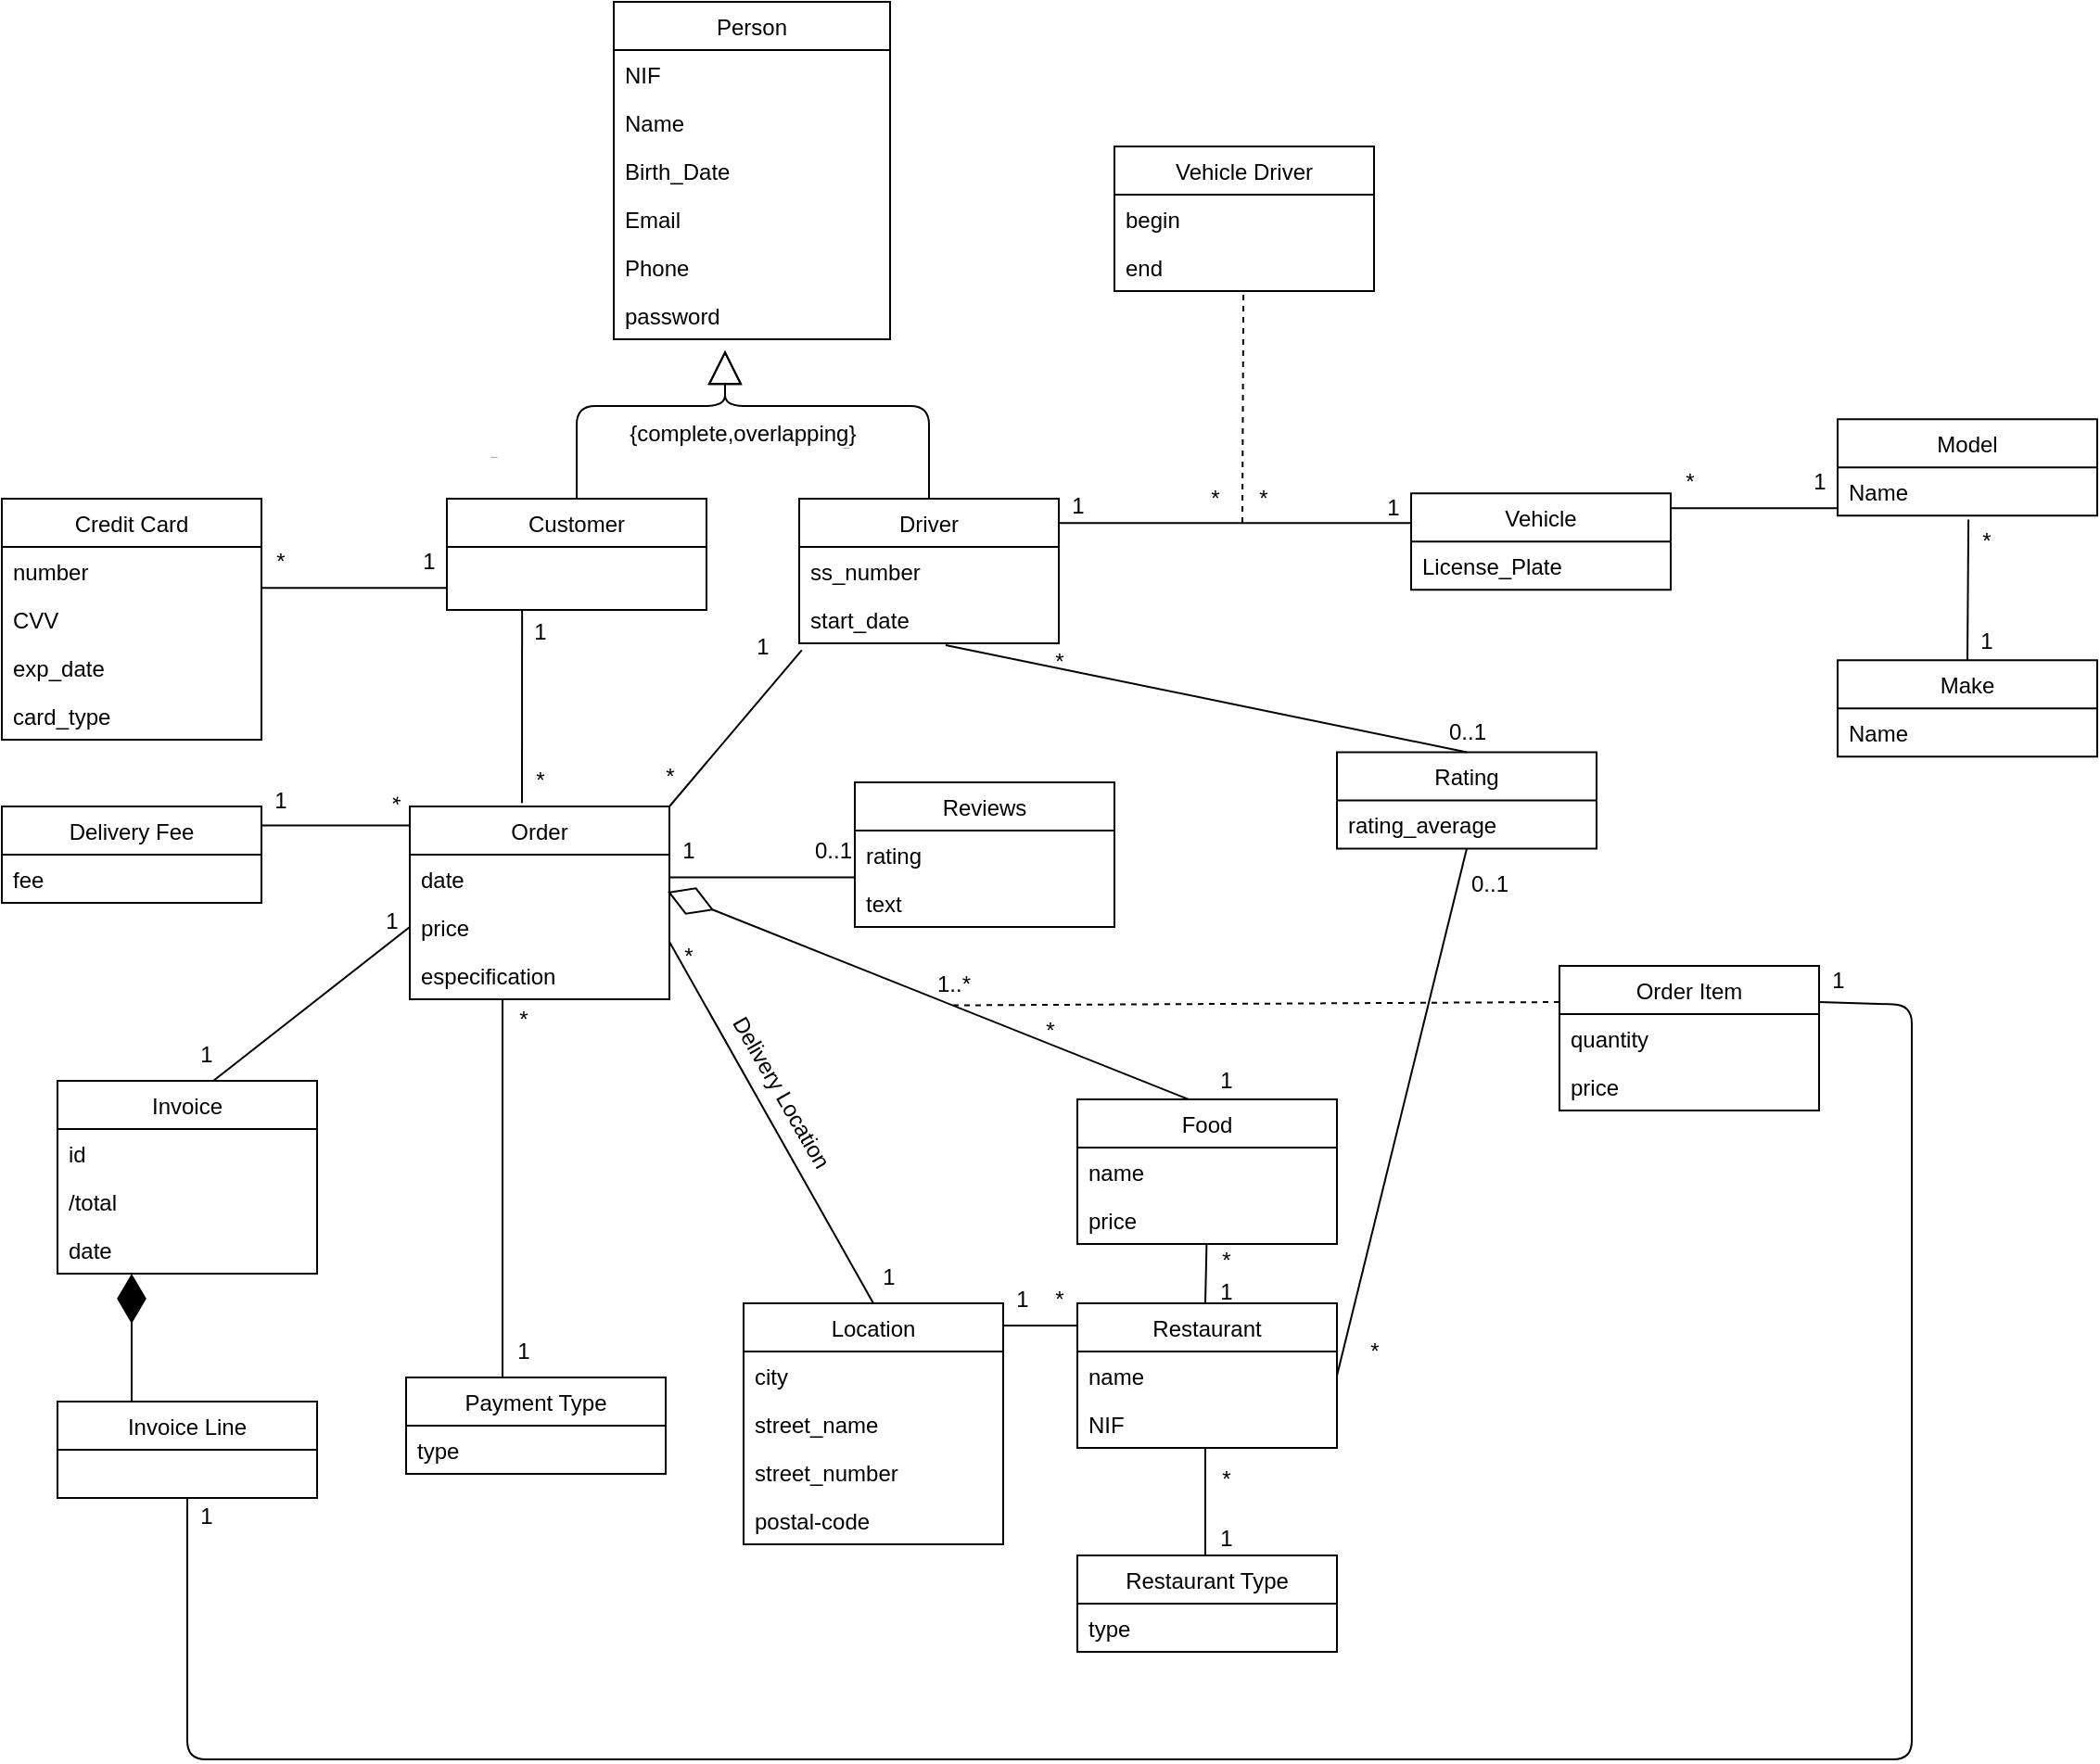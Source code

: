 <mxfile version="12.8.1" type="device"><diagram id="x4gW-zz0H5W8stwuuXS4" name="Page-1"><mxGraphModel dx="1352" dy="744" grid="1" gridSize="10" guides="1" tooltips="1" connect="1" arrows="1" fold="1" page="1" pageScale="1" pageWidth="850" pageHeight="1100" math="0" shadow="0"><root><mxCell id="0"/><mxCell id="1" parent="0"/><object label="Person" id="hmPX8hJOSWV2uHWbl7bB-1"><mxCell style="swimlane;fontStyle=0;childLayout=stackLayout;horizontal=1;startSize=26;fillColor=none;horizontalStack=0;resizeParent=1;resizeParentMax=0;resizeLast=0;collapsible=1;marginBottom=0;aspect=fixed;" parent="1" vertex="1"><mxGeometry x="420" y="12" width="149" height="182" as="geometry"/></mxCell></object><mxCell id="hmPX8hJOSWV2uHWbl7bB-2" value="NIF" style="text;strokeColor=none;fillColor=none;align=left;verticalAlign=top;spacingLeft=4;spacingRight=4;overflow=hidden;rotatable=0;points=[[0,0.5],[1,0.5]];portConstraint=eastwest;" parent="hmPX8hJOSWV2uHWbl7bB-1" vertex="1"><mxGeometry y="26" width="149" height="26" as="geometry"/></mxCell><mxCell id="hmPX8hJOSWV2uHWbl7bB-3" value="Name" style="text;strokeColor=none;fillColor=none;align=left;verticalAlign=top;spacingLeft=4;spacingRight=4;overflow=hidden;rotatable=0;points=[[0,0.5],[1,0.5]];portConstraint=eastwest;" parent="hmPX8hJOSWV2uHWbl7bB-1" vertex="1"><mxGeometry y="52" width="149" height="26" as="geometry"/></mxCell><mxCell id="hmPX8hJOSWV2uHWbl7bB-4" value="Birth_Date" style="text;strokeColor=none;fillColor=none;align=left;verticalAlign=top;spacingLeft=4;spacingRight=4;overflow=hidden;rotatable=0;points=[[0,0.5],[1,0.5]];portConstraint=eastwest;" parent="hmPX8hJOSWV2uHWbl7bB-1" vertex="1"><mxGeometry y="78" width="149" height="26" as="geometry"/></mxCell><mxCell id="hmPX8hJOSWV2uHWbl7bB-5" value="Email" style="text;strokeColor=none;fillColor=none;align=left;verticalAlign=top;spacingLeft=4;spacingRight=4;overflow=hidden;rotatable=0;points=[[0,0.5],[1,0.5]];portConstraint=eastwest;" parent="hmPX8hJOSWV2uHWbl7bB-1" vertex="1"><mxGeometry y="104" width="149" height="26" as="geometry"/></mxCell><mxCell id="hmPX8hJOSWV2uHWbl7bB-6" value="Phone" style="text;strokeColor=none;fillColor=none;align=left;verticalAlign=top;spacingLeft=4;spacingRight=4;overflow=hidden;rotatable=0;points=[[0,0.5],[1,0.5]];portConstraint=eastwest;" parent="hmPX8hJOSWV2uHWbl7bB-1" vertex="1"><mxGeometry y="130" width="149" height="26" as="geometry"/></mxCell><mxCell id="hmPX8hJOSWV2uHWbl7bB-7" value="password" style="text;strokeColor=none;fillColor=none;align=left;verticalAlign=top;spacingLeft=4;spacingRight=4;overflow=hidden;rotatable=0;points=[[0,0.5],[1,0.5]];portConstraint=eastwest;" parent="hmPX8hJOSWV2uHWbl7bB-1" vertex="1"><mxGeometry y="156" width="149" height="26" as="geometry"/></mxCell><mxCell id="hmPX8hJOSWV2uHWbl7bB-8" value="Customer" style="swimlane;fontStyle=0;childLayout=stackLayout;horizontal=1;startSize=26;fillColor=none;horizontalStack=0;resizeParent=1;resizeParentMax=0;resizeLast=0;collapsible=1;marginBottom=0;" parent="1" vertex="1"><mxGeometry x="330" y="280" width="140" height="60" as="geometry"/></mxCell><mxCell id="hmPX8hJOSWV2uHWbl7bB-9" value="Driver" style="swimlane;fontStyle=0;childLayout=stackLayout;horizontal=1;startSize=26;fillColor=none;horizontalStack=0;resizeParent=1;resizeParentMax=0;resizeLast=0;collapsible=1;marginBottom=0;" parent="1" vertex="1"><mxGeometry x="520" y="280" width="140" height="78" as="geometry"/></mxCell><mxCell id="hmPX8hJOSWV2uHWbl7bB-10" value="ss_number" style="text;strokeColor=none;fillColor=none;align=left;verticalAlign=top;spacingLeft=4;spacingRight=4;overflow=hidden;rotatable=0;points=[[0,0.5],[1,0.5]];portConstraint=eastwest;" parent="hmPX8hJOSWV2uHWbl7bB-9" vertex="1"><mxGeometry y="26" width="140" height="26" as="geometry"/></mxCell><mxCell id="hmPX8hJOSWV2uHWbl7bB-11" value="start_date" style="text;strokeColor=none;fillColor=none;align=left;verticalAlign=top;spacingLeft=4;spacingRight=4;overflow=hidden;rotatable=0;points=[[0,0.5],[1,0.5]];portConstraint=eastwest;" parent="hmPX8hJOSWV2uHWbl7bB-9" vertex="1"><mxGeometry y="52" width="140" height="26" as="geometry"/></mxCell><mxCell id="hmPX8hJOSWV2uHWbl7bB-12" value="Order" style="swimlane;fontStyle=0;childLayout=stackLayout;horizontal=1;startSize=26;fillColor=none;horizontalStack=0;resizeParent=1;resizeParentMax=0;resizeLast=0;collapsible=1;marginBottom=0;" parent="1" vertex="1"><mxGeometry x="310" y="446" width="140" height="104" as="geometry"/></mxCell><mxCell id="hmPX8hJOSWV2uHWbl7bB-13" value="date" style="text;strokeColor=none;fillColor=none;align=left;verticalAlign=top;spacingLeft=4;spacingRight=4;overflow=hidden;rotatable=0;points=[[0,0.5],[1,0.5]];portConstraint=eastwest;" parent="hmPX8hJOSWV2uHWbl7bB-12" vertex="1"><mxGeometry y="26" width="140" height="26" as="geometry"/></mxCell><mxCell id="hmPX8hJOSWV2uHWbl7bB-14" value="price" style="text;strokeColor=none;fillColor=none;align=left;verticalAlign=top;spacingLeft=4;spacingRight=4;overflow=hidden;rotatable=0;points=[[0,0.5],[1,0.5]];portConstraint=eastwest;" parent="hmPX8hJOSWV2uHWbl7bB-12" vertex="1"><mxGeometry y="52" width="140" height="26" as="geometry"/></mxCell><mxCell id="g-7WznA3Voh3nUn90X7V-6" value="especification" style="text;strokeColor=none;fillColor=none;align=left;verticalAlign=top;spacingLeft=4;spacingRight=4;overflow=hidden;rotatable=0;points=[[0,0.5],[1,0.5]];portConstraint=eastwest;" vertex="1" parent="hmPX8hJOSWV2uHWbl7bB-12"><mxGeometry y="78" width="140" height="26" as="geometry"/></mxCell><mxCell id="hmPX8hJOSWV2uHWbl7bB-15" value="Vehicle" style="swimlane;fontStyle=0;childLayout=stackLayout;horizontal=1;startSize=26;fillColor=none;horizontalStack=0;resizeParent=1;resizeParentMax=0;resizeLast=0;collapsible=1;marginBottom=0;" parent="1" vertex="1"><mxGeometry x="850" y="277.14" width="140" height="52" as="geometry"/></mxCell><mxCell id="hmPX8hJOSWV2uHWbl7bB-16" style="edgeStyle=orthogonalEdgeStyle;rounded=0;orthogonalLoop=1;jettySize=auto;html=1;exitX=1;exitY=0.5;exitDx=0;exitDy=0;" parent="hmPX8hJOSWV2uHWbl7bB-15" source="hmPX8hJOSWV2uHWbl7bB-17" target="hmPX8hJOSWV2uHWbl7bB-17" edge="1"><mxGeometry relative="1" as="geometry"/></mxCell><mxCell id="hmPX8hJOSWV2uHWbl7bB-17" value="License_Plate" style="text;strokeColor=none;fillColor=none;align=left;verticalAlign=top;spacingLeft=4;spacingRight=4;overflow=hidden;rotatable=0;points=[[0,0.5],[1,0.5]];portConstraint=eastwest;" parent="hmPX8hJOSWV2uHWbl7bB-15" vertex="1"><mxGeometry y="26" width="140" height="26" as="geometry"/></mxCell><mxCell id="hmPX8hJOSWV2uHWbl7bB-18" value="Rating" style="swimlane;fontStyle=0;childLayout=stackLayout;horizontal=1;startSize=26;fillColor=none;horizontalStack=0;resizeParent=1;resizeParentMax=0;resizeLast=0;collapsible=1;marginBottom=0;" parent="1" vertex="1"><mxGeometry x="810" y="416.7" width="140" height="52" as="geometry"/></mxCell><mxCell id="hmPX8hJOSWV2uHWbl7bB-19" value="rating_average" style="text;strokeColor=none;fillColor=none;align=left;verticalAlign=top;spacingLeft=4;spacingRight=4;overflow=hidden;rotatable=0;points=[[0,0.5],[1,0.5]];portConstraint=eastwest;" parent="hmPX8hJOSWV2uHWbl7bB-18" vertex="1"><mxGeometry y="26" width="140" height="26" as="geometry"/></mxCell><mxCell id="hmPX8hJOSWV2uHWbl7bB-20" value="Reviews" style="swimlane;fontStyle=0;childLayout=stackLayout;horizontal=1;startSize=26;fillColor=none;horizontalStack=0;resizeParent=1;resizeParentMax=0;resizeLast=0;collapsible=1;marginBottom=0;" parent="1" vertex="1"><mxGeometry x="550" y="433" width="140" height="78" as="geometry"/></mxCell><mxCell id="hmPX8hJOSWV2uHWbl7bB-21" value="rating" style="text;strokeColor=none;fillColor=none;align=left;verticalAlign=top;spacingLeft=4;spacingRight=4;overflow=hidden;rotatable=0;points=[[0,0.5],[1,0.5]];portConstraint=eastwest;" parent="hmPX8hJOSWV2uHWbl7bB-20" vertex="1"><mxGeometry y="26" width="140" height="26" as="geometry"/></mxCell><mxCell id="hmPX8hJOSWV2uHWbl7bB-22" value="text" style="text;strokeColor=none;fillColor=none;align=left;verticalAlign=top;spacingLeft=4;spacingRight=4;overflow=hidden;rotatable=0;points=[[0,0.5],[1,0.5]];portConstraint=eastwest;" parent="hmPX8hJOSWV2uHWbl7bB-20" vertex="1"><mxGeometry y="52" width="140" height="26" as="geometry"/></mxCell><mxCell id="hmPX8hJOSWV2uHWbl7bB-23" value="Food" style="swimlane;fontStyle=0;childLayout=stackLayout;horizontal=1;startSize=26;fillColor=none;horizontalStack=0;resizeParent=1;resizeParentMax=0;resizeLast=0;collapsible=1;marginBottom=0;" parent="1" vertex="1"><mxGeometry x="670" y="604" width="140" height="78" as="geometry"/></mxCell><mxCell id="hmPX8hJOSWV2uHWbl7bB-24" value="name" style="text;strokeColor=none;fillColor=none;align=left;verticalAlign=top;spacingLeft=4;spacingRight=4;overflow=hidden;rotatable=0;points=[[0,0.5],[1,0.5]];portConstraint=eastwest;" parent="hmPX8hJOSWV2uHWbl7bB-23" vertex="1"><mxGeometry y="26" width="140" height="26" as="geometry"/></mxCell><mxCell id="hmPX8hJOSWV2uHWbl7bB-25" value="price" style="text;strokeColor=none;fillColor=none;align=left;verticalAlign=top;spacingLeft=4;spacingRight=4;overflow=hidden;rotatable=0;points=[[0,0.5],[1,0.5]];portConstraint=eastwest;" parent="hmPX8hJOSWV2uHWbl7bB-23" vertex="1"><mxGeometry y="52" width="140" height="26" as="geometry"/></mxCell><mxCell id="56qyV9dsgoLXQfU-FJvZ-68" value="" style="endArrow=diamondThin;endFill=0;endSize=24;html=1;entryX=0.993;entryY=0.769;entryDx=0;entryDy=0;entryPerimeter=0;" parent="hmPX8hJOSWV2uHWbl7bB-23" target="hmPX8hJOSWV2uHWbl7bB-13" edge="1"><mxGeometry width="160" relative="1" as="geometry"><mxPoint x="60" as="sourcePoint"/><mxPoint x="220" as="targetPoint"/></mxGeometry></mxCell><mxCell id="hmPX8hJOSWV2uHWbl7bB-26" value="Restaurant" style="swimlane;fontStyle=0;childLayout=stackLayout;horizontal=1;startSize=26;fillColor=none;horizontalStack=0;resizeParent=1;resizeParentMax=0;resizeLast=0;collapsible=1;marginBottom=0;" parent="1" vertex="1"><mxGeometry x="670" y="714" width="140" height="78" as="geometry"/></mxCell><mxCell id="hmPX8hJOSWV2uHWbl7bB-27" value="name" style="text;strokeColor=none;fillColor=none;align=left;verticalAlign=top;spacingLeft=4;spacingRight=4;overflow=hidden;rotatable=0;points=[[0,0.5],[1,0.5]];portConstraint=eastwest;" parent="hmPX8hJOSWV2uHWbl7bB-26" vertex="1"><mxGeometry y="26" width="140" height="26" as="geometry"/></mxCell><mxCell id="xYkYuIALFyzCIt_aJhcX-15" value="" style="endArrow=none;html=1;fontSize=12;" parent="hmPX8hJOSWV2uHWbl7bB-26" target="hmPX8hJOSWV2uHWbl7bB-25" edge="1"><mxGeometry width="50" height="50" relative="1" as="geometry"><mxPoint x="69" as="sourcePoint"/><mxPoint x="69" y="-17" as="targetPoint"/></mxGeometry></mxCell><mxCell id="56qyV9dsgoLXQfU-FJvZ-5" value="NIF" style="text;strokeColor=none;fillColor=none;align=left;verticalAlign=top;spacingLeft=4;spacingRight=4;overflow=hidden;rotatable=0;points=[[0,0.5],[1,0.5]];portConstraint=eastwest;" parent="hmPX8hJOSWV2uHWbl7bB-26" vertex="1"><mxGeometry y="52" width="140" height="26" as="geometry"/></mxCell><mxCell id="hmPX8hJOSWV2uHWbl7bB-28" value="Payment Type" style="swimlane;fontStyle=0;childLayout=stackLayout;horizontal=1;startSize=26;fillColor=none;horizontalStack=0;resizeParent=1;resizeParentMax=0;resizeLast=0;collapsible=1;marginBottom=0;" parent="1" vertex="1"><mxGeometry x="308" y="754" width="140" height="52" as="geometry"/></mxCell><mxCell id="hmPX8hJOSWV2uHWbl7bB-31" value="type" style="text;strokeColor=none;fillColor=none;align=left;verticalAlign=top;spacingLeft=4;spacingRight=4;overflow=hidden;rotatable=0;points=[[0,0.5],[1,0.5]];portConstraint=eastwest;" parent="hmPX8hJOSWV2uHWbl7bB-28" vertex="1"><mxGeometry y="26" width="140" height="26" as="geometry"/></mxCell><mxCell id="hmPX8hJOSWV2uHWbl7bB-32" value="Invoice" style="swimlane;fontStyle=0;childLayout=stackLayout;horizontal=1;startSize=26;fillColor=none;horizontalStack=0;resizeParent=1;resizeParentMax=0;resizeLast=0;collapsible=1;marginBottom=0;" parent="1" vertex="1"><mxGeometry x="120" y="594" width="140" height="104" as="geometry"/></mxCell><mxCell id="hmPX8hJOSWV2uHWbl7bB-33" value="id" style="text;strokeColor=none;fillColor=none;align=left;verticalAlign=top;spacingLeft=4;spacingRight=4;overflow=hidden;rotatable=0;points=[[0,0.5],[1,0.5]];portConstraint=eastwest;" parent="hmPX8hJOSWV2uHWbl7bB-32" vertex="1"><mxGeometry y="26" width="140" height="26" as="geometry"/></mxCell><mxCell id="hmPX8hJOSWV2uHWbl7bB-34" value="/total" style="text;strokeColor=none;fillColor=none;align=left;verticalAlign=top;spacingLeft=4;spacingRight=4;overflow=hidden;rotatable=0;points=[[0,0.5],[1,0.5]];portConstraint=eastwest;" parent="hmPX8hJOSWV2uHWbl7bB-32" vertex="1"><mxGeometry y="52" width="140" height="26" as="geometry"/></mxCell><mxCell id="hmPX8hJOSWV2uHWbl7bB-35" value="date" style="text;strokeColor=none;fillColor=none;align=left;verticalAlign=top;spacingLeft=4;spacingRight=4;overflow=hidden;rotatable=0;points=[[0,0.5],[1,0.5]];portConstraint=eastwest;" parent="hmPX8hJOSWV2uHWbl7bB-32" vertex="1"><mxGeometry y="78" width="140" height="26" as="geometry"/></mxCell><mxCell id="hmPX8hJOSWV2uHWbl7bB-37" value="Model" style="swimlane;fontStyle=0;childLayout=stackLayout;horizontal=1;startSize=26;fillColor=none;horizontalStack=0;resizeParent=1;resizeParentMax=0;resizeLast=0;collapsible=1;marginBottom=0;" parent="1" vertex="1"><mxGeometry x="1080" y="237.14" width="140" height="52" as="geometry"/></mxCell><mxCell id="hmPX8hJOSWV2uHWbl7bB-38" value="Name" style="text;strokeColor=none;fillColor=none;align=left;verticalAlign=top;spacingLeft=4;spacingRight=4;overflow=hidden;rotatable=0;points=[[0,0.5],[1,0.5]];portConstraint=eastwest;" parent="hmPX8hJOSWV2uHWbl7bB-37" vertex="1"><mxGeometry y="26" width="140" height="26" as="geometry"/></mxCell><mxCell id="hmPX8hJOSWV2uHWbl7bB-39" value="Make" style="swimlane;fontStyle=0;childLayout=stackLayout;horizontal=1;startSize=26;fillColor=none;horizontalStack=0;resizeParent=1;resizeParentMax=0;resizeLast=0;collapsible=1;marginBottom=0;" parent="1" vertex="1"><mxGeometry x="1080" y="367.14" width="140" height="52" as="geometry"/></mxCell><mxCell id="hmPX8hJOSWV2uHWbl7bB-40" value="Name" style="text;strokeColor=none;fillColor=none;align=left;verticalAlign=top;spacingLeft=4;spacingRight=4;overflow=hidden;rotatable=0;points=[[0,0.5],[1,0.5]];portConstraint=eastwest;" parent="hmPX8hJOSWV2uHWbl7bB-39" vertex="1"><mxGeometry y="26" width="140" height="26" as="geometry"/></mxCell><mxCell id="hmPX8hJOSWV2uHWbl7bB-41" value="Credit Card" style="swimlane;fontStyle=0;childLayout=stackLayout;horizontal=1;startSize=26;fillColor=none;horizontalStack=0;resizeParent=1;resizeParentMax=0;resizeLast=0;collapsible=1;marginBottom=0;" parent="1" vertex="1"><mxGeometry x="90" y="280" width="140" height="130" as="geometry"/></mxCell><mxCell id="hmPX8hJOSWV2uHWbl7bB-42" value="number" style="text;strokeColor=none;fillColor=none;align=left;verticalAlign=top;spacingLeft=4;spacingRight=4;overflow=hidden;rotatable=0;points=[[0,0.5],[1,0.5]];portConstraint=eastwest;" parent="hmPX8hJOSWV2uHWbl7bB-41" vertex="1"><mxGeometry y="26" width="140" height="26" as="geometry"/></mxCell><mxCell id="hmPX8hJOSWV2uHWbl7bB-43" value="CVV" style="text;strokeColor=none;fillColor=none;align=left;verticalAlign=top;spacingLeft=4;spacingRight=4;overflow=hidden;rotatable=0;points=[[0,0.5],[1,0.5]];portConstraint=eastwest;" parent="hmPX8hJOSWV2uHWbl7bB-41" vertex="1"><mxGeometry y="52" width="140" height="26" as="geometry"/></mxCell><mxCell id="hmPX8hJOSWV2uHWbl7bB-44" value="exp_date" style="text;strokeColor=none;fillColor=none;align=left;verticalAlign=top;spacingLeft=4;spacingRight=4;overflow=hidden;rotatable=0;points=[[0,0.5],[1,0.5]];portConstraint=eastwest;" parent="hmPX8hJOSWV2uHWbl7bB-41" vertex="1"><mxGeometry y="78" width="140" height="26" as="geometry"/></mxCell><mxCell id="hmPX8hJOSWV2uHWbl7bB-45" value="card_type" style="text;strokeColor=none;fillColor=none;align=left;verticalAlign=top;spacingLeft=4;spacingRight=4;overflow=hidden;rotatable=0;points=[[0,0.5],[1,0.5]];portConstraint=eastwest;" parent="hmPX8hJOSWV2uHWbl7bB-41" vertex="1"><mxGeometry y="104" width="140" height="26" as="geometry"/></mxCell><mxCell id="hmPX8hJOSWV2uHWbl7bB-46" value="Invoice Line" style="swimlane;fontStyle=0;childLayout=stackLayout;horizontal=1;startSize=26;fillColor=none;horizontalStack=0;resizeParent=1;resizeParentMax=0;resizeLast=0;collapsible=1;marginBottom=0;" parent="1" vertex="1"><mxGeometry x="120" y="767" width="140" height="52" as="geometry"/></mxCell><mxCell id="56qyV9dsgoLXQfU-FJvZ-61" value="" style="endArrow=diamondThin;endFill=1;endSize=24;html=1;" parent="hmPX8hJOSWV2uHWbl7bB-46" edge="1"><mxGeometry width="160" relative="1" as="geometry"><mxPoint x="40" as="sourcePoint"/><mxPoint x="40" y="-69" as="targetPoint"/></mxGeometry></mxCell><mxCell id="hmPX8hJOSWV2uHWbl7bB-48" value="Delivery Fee" style="swimlane;fontStyle=0;childLayout=stackLayout;horizontal=1;startSize=26;fillColor=none;horizontalStack=0;resizeParent=1;resizeParentMax=0;resizeLast=0;collapsible=1;marginBottom=0;" parent="1" vertex="1"><mxGeometry x="90" y="446" width="140" height="52" as="geometry"/></mxCell><mxCell id="hmPX8hJOSWV2uHWbl7bB-49" value="fee" style="text;strokeColor=none;fillColor=none;align=left;verticalAlign=top;spacingLeft=4;spacingRight=4;overflow=hidden;rotatable=0;points=[[0,0.5],[1,0.5]];portConstraint=eastwest;" parent="hmPX8hJOSWV2uHWbl7bB-48" vertex="1"><mxGeometry y="26" width="140" height="26" as="geometry"/></mxCell><mxCell id="hmPX8hJOSWV2uHWbl7bB-50" value="Location" style="swimlane;fontStyle=0;childLayout=stackLayout;horizontal=1;startSize=26;fillColor=none;horizontalStack=0;resizeParent=1;resizeParentMax=0;resizeLast=0;collapsible=1;marginBottom=0;" parent="1" vertex="1"><mxGeometry x="490" y="714" width="140" height="130" as="geometry"/></mxCell><mxCell id="hmPX8hJOSWV2uHWbl7bB-51" value="city" style="text;strokeColor=none;fillColor=none;align=left;verticalAlign=top;spacingLeft=4;spacingRight=4;overflow=hidden;rotatable=0;points=[[0,0.5],[1,0.5]];portConstraint=eastwest;" parent="hmPX8hJOSWV2uHWbl7bB-50" vertex="1"><mxGeometry y="26" width="140" height="26" as="geometry"/></mxCell><mxCell id="hmPX8hJOSWV2uHWbl7bB-52" value="street_name" style="text;strokeColor=none;fillColor=none;align=left;verticalAlign=top;spacingLeft=4;spacingRight=4;overflow=hidden;rotatable=0;points=[[0,0.5],[1,0.5]];portConstraint=eastwest;" parent="hmPX8hJOSWV2uHWbl7bB-50" vertex="1"><mxGeometry y="52" width="140" height="26" as="geometry"/></mxCell><mxCell id="hmPX8hJOSWV2uHWbl7bB-53" value="street_number" style="text;strokeColor=none;fillColor=none;align=left;verticalAlign=top;spacingLeft=4;spacingRight=4;overflow=hidden;rotatable=0;points=[[0,0.5],[1,0.5]];portConstraint=eastwest;" parent="hmPX8hJOSWV2uHWbl7bB-50" vertex="1"><mxGeometry y="78" width="140" height="26" as="geometry"/></mxCell><mxCell id="hmPX8hJOSWV2uHWbl7bB-54" value="postal-code" style="text;strokeColor=none;fillColor=none;align=left;verticalAlign=top;spacingLeft=4;spacingRight=4;overflow=hidden;rotatable=0;points=[[0,0.5],[1,0.5]];portConstraint=eastwest;" parent="hmPX8hJOSWV2uHWbl7bB-50" vertex="1"><mxGeometry y="104" width="140" height="26" as="geometry"/></mxCell><mxCell id="hmPX8hJOSWV2uHWbl7bB-55" value="Restaurant Type" style="swimlane;fontStyle=0;childLayout=stackLayout;horizontal=1;startSize=26;fillColor=none;horizontalStack=0;resizeParent=1;resizeParentMax=0;resizeLast=0;collapsible=1;marginBottom=0;" parent="1" vertex="1"><mxGeometry x="670" y="850" width="140" height="52" as="geometry"/></mxCell><mxCell id="hmPX8hJOSWV2uHWbl7bB-56" value="type" style="text;strokeColor=none;fillColor=none;align=left;verticalAlign=top;spacingLeft=4;spacingRight=4;overflow=hidden;rotatable=0;points=[[0,0.5],[1,0.5]];portConstraint=eastwest;" parent="hmPX8hJOSWV2uHWbl7bB-55" vertex="1"><mxGeometry y="26" width="140" height="26" as="geometry"/></mxCell><mxCell id="hmPX8hJOSWV2uHWbl7bB-59" value="Extends" style="endArrow=block;endSize=16;endFill=0;html=1;exitX=0.5;exitY=0;exitDx=0;exitDy=0;fontSize=1;" parent="1" source="hmPX8hJOSWV2uHWbl7bB-8" edge="1"><mxGeometry x="-0.707" y="45" width="160" relative="1" as="geometry"><mxPoint x="425" y="210" as="sourcePoint"/><mxPoint x="480" y="200" as="targetPoint"/><Array as="points"><mxPoint x="400" y="230"/><mxPoint x="480" y="230"/></Array><mxPoint as="offset"/></mxGeometry></mxCell><mxCell id="hmPX8hJOSWV2uHWbl7bB-60" value="Extends" style="endArrow=block;endSize=16;endFill=0;html=1;exitX=0.5;exitY=0;exitDx=0;exitDy=0;fontSize=1;" parent="1" source="hmPX8hJOSWV2uHWbl7bB-9" edge="1"><mxGeometry x="-0.707" y="45" width="160" relative="1" as="geometry"><mxPoint x="400" y="250" as="sourcePoint"/><mxPoint x="480" y="200" as="targetPoint"/><Array as="points"><mxPoint x="590" y="230"/><mxPoint x="480" y="230"/></Array><mxPoint as="offset"/></mxGeometry></mxCell><mxCell id="hmPX8hJOSWV2uHWbl7bB-61" value="{&lt;font style=&quot;font-size: 12px&quot;&gt;{complete,overlapping}&lt;/font&gt;" style="text;html=1;resizable=0;autosize=1;align=center;verticalAlign=middle;points=[];fillColor=none;strokeColor=none;rounded=0;fontSize=1;" parent="1" vertex="1"><mxGeometry x="409" y="240" width="160" height="10" as="geometry"/></mxCell><mxCell id="hmPX8hJOSWV2uHWbl7bB-63" value="1" style="text;html=1;resizable=0;autosize=1;align=center;verticalAlign=middle;points=[];fillColor=none;strokeColor=none;rounded=0;fontSize=12;" parent="1" vertex="1"><mxGeometry x="660" y="274.14" width="20" height="20" as="geometry"/></mxCell><mxCell id="hmPX8hJOSWV2uHWbl7bB-65" value="" style="line;strokeWidth=1;fillColor=none;align=left;verticalAlign=middle;spacingTop=-1;spacingLeft=3;spacingRight=3;rotatable=0;labelPosition=right;points=[];portConstraint=eastwest;fontSize=12;" parent="1" vertex="1"><mxGeometry x="990" y="281.14" width="90" height="8" as="geometry"/></mxCell><mxCell id="hmPX8hJOSWV2uHWbl7bB-66" value="" style="edgeStyle=none;rounded=0;orthogonalLoop=1;jettySize=auto;html=1;fontSize=12;" parent="1" target="hmPX8hJOSWV2uHWbl7bB-17" edge="1"><mxGeometry relative="1" as="geometry"><mxPoint x="990.0" y="318.007" as="sourcePoint"/></mxGeometry></mxCell><mxCell id="hmPX8hJOSWV2uHWbl7bB-67" value="*" style="text;html=1;resizable=0;autosize=1;align=center;verticalAlign=middle;points=[];fillColor=none;strokeColor=none;rounded=0;fontSize=12;" parent="1" vertex="1"><mxGeometry x="990" y="261.14" width="20" height="20" as="geometry"/></mxCell><mxCell id="hmPX8hJOSWV2uHWbl7bB-68" value="1" style="text;html=1;resizable=0;autosize=1;align=center;verticalAlign=middle;points=[];fillColor=none;strokeColor=none;rounded=0;fontSize=12;" parent="1" vertex="1"><mxGeometry x="1060" y="261.14" width="20" height="20" as="geometry"/></mxCell><mxCell id="hmPX8hJOSWV2uHWbl7bB-69" value="" style="endArrow=none;html=1;fontSize=12;exitX=0.5;exitY=0;exitDx=0;exitDy=0;entryX=0.504;entryY=1.083;entryDx=0;entryDy=0;entryPerimeter=0;" parent="1" edge="1"><mxGeometry width="50" height="50" relative="1" as="geometry"><mxPoint x="1150" y="367.14" as="sourcePoint"/><mxPoint x="1150.56" y="291.298" as="targetPoint"/></mxGeometry></mxCell><mxCell id="hmPX8hJOSWV2uHWbl7bB-70" value="*" style="text;html=1;resizable=0;autosize=1;align=center;verticalAlign=middle;points=[];fillColor=none;strokeColor=none;rounded=0;fontSize=12;" parent="1" vertex="1"><mxGeometry x="1150" y="293.14" width="20" height="20" as="geometry"/></mxCell><mxCell id="hmPX8hJOSWV2uHWbl7bB-71" value="1" style="text;html=1;resizable=0;autosize=1;align=center;verticalAlign=middle;points=[];fillColor=none;strokeColor=none;rounded=0;fontSize=12;" parent="1" vertex="1"><mxGeometry x="1150" y="347.14" width="20" height="20" as="geometry"/></mxCell><mxCell id="hmPX8hJOSWV2uHWbl7bB-72" value="" style="endArrow=none;html=1;fontSize=12;entryX=0.504;entryY=1.083;entryDx=0;entryDy=0;entryPerimeter=0;exitX=0.025;exitY=1.108;exitDx=0;exitDy=0;exitPerimeter=0;" parent="1" source="hmPX8hJOSWV2uHWbl7bB-74" edge="1"><mxGeometry width="50" height="50" relative="1" as="geometry"><mxPoint x="371" y="440" as="sourcePoint"/><mxPoint x="370.56" y="339.998" as="targetPoint"/></mxGeometry></mxCell><mxCell id="hmPX8hJOSWV2uHWbl7bB-73" value="1" style="text;html=1;resizable=0;autosize=1;align=center;verticalAlign=middle;points=[];fillColor=none;strokeColor=none;rounded=0;fontSize=12;" parent="1" vertex="1"><mxGeometry x="370" y="341.84" width="20" height="20" as="geometry"/></mxCell><mxCell id="hmPX8hJOSWV2uHWbl7bB-74" value="*" style="text;html=1;resizable=0;autosize=1;align=center;verticalAlign=middle;points=[];fillColor=none;strokeColor=none;rounded=0;fontSize=12;" parent="1" vertex="1"><mxGeometry x="370" y="422.0" width="20" height="20" as="geometry"/></mxCell><mxCell id="hmPX8hJOSWV2uHWbl7bB-75" style="edgeStyle=orthogonalEdgeStyle;rounded=0;orthogonalLoop=1;jettySize=auto;html=1;exitX=1;exitY=0.5;exitDx=0;exitDy=0;" parent="1" edge="1"><mxGeometry relative="1" as="geometry"><mxPoint x="230.0" y="359.14" as="sourcePoint"/><mxPoint x="230.0" y="359.14" as="targetPoint"/></mxGeometry></mxCell><mxCell id="hmPX8hJOSWV2uHWbl7bB-76" value="" style="line;strokeWidth=1;fillColor=none;align=left;verticalAlign=middle;spacingTop=-1;spacingLeft=3;spacingRight=3;rotatable=0;labelPosition=right;points=[];portConstraint=eastwest;fontSize=12;" parent="1" vertex="1"><mxGeometry x="230" y="324.14" width="100" height="8" as="geometry"/></mxCell><mxCell id="hmPX8hJOSWV2uHWbl7bB-77" value="" style="edgeStyle=none;rounded=0;orthogonalLoop=1;jettySize=auto;html=1;fontSize=12;" parent="1" edge="1"><mxGeometry relative="1" as="geometry"><mxPoint x="230.0" y="361.007" as="sourcePoint"/><mxPoint x="230.0" y="361.007" as="targetPoint"/></mxGeometry></mxCell><mxCell id="hmPX8hJOSWV2uHWbl7bB-78" value="*" style="text;html=1;resizable=0;autosize=1;align=center;verticalAlign=middle;points=[];fillColor=none;strokeColor=none;rounded=0;fontSize=12;" parent="1" vertex="1"><mxGeometry x="230" y="304.14" width="20" height="20" as="geometry"/></mxCell><mxCell id="hmPX8hJOSWV2uHWbl7bB-79" value="1" style="text;html=1;resizable=0;autosize=1;align=center;verticalAlign=middle;points=[];fillColor=none;strokeColor=none;rounded=0;fontSize=12;" parent="1" vertex="1"><mxGeometry x="310" y="304.14" width="20" height="20" as="geometry"/></mxCell><mxCell id="hmPX8hJOSWV2uHWbl7bB-80" value="" style="endArrow=none;html=1;fontSize=12;entryX=0.01;entryY=1.141;entryDx=0;entryDy=0;entryPerimeter=0;" parent="1" target="hmPX8hJOSWV2uHWbl7bB-11" edge="1"><mxGeometry width="50" height="50" relative="1" as="geometry"><mxPoint x="450" y="446" as="sourcePoint"/><mxPoint x="500" y="396" as="targetPoint"/></mxGeometry></mxCell><mxCell id="hmPX8hJOSWV2uHWbl7bB-81" value="1" style="text;html=1;resizable=0;autosize=1;align=center;verticalAlign=middle;points=[];fillColor=none;strokeColor=none;rounded=0;fontSize=12;" parent="1" vertex="1"><mxGeometry x="490" y="350.0" width="20" height="20" as="geometry"/></mxCell><mxCell id="hmPX8hJOSWV2uHWbl7bB-82" value="*" style="text;html=1;resizable=0;autosize=1;align=center;verticalAlign=middle;points=[];fillColor=none;strokeColor=none;rounded=0;fontSize=12;" parent="1" vertex="1"><mxGeometry x="440" y="420.0" width="20" height="20" as="geometry"/></mxCell><mxCell id="hmPX8hJOSWV2uHWbl7bB-84" value="*" style="text;html=1;resizable=0;autosize=1;align=center;verticalAlign=middle;points=[];fillColor=none;strokeColor=none;rounded=0;fontSize=12;" parent="1" vertex="1"><mxGeometry x="361.2" y="550.84" width="20" height="20" as="geometry"/></mxCell><mxCell id="hmPX8hJOSWV2uHWbl7bB-85" value="1" style="text;html=1;resizable=0;autosize=1;align=center;verticalAlign=middle;points=[];fillColor=none;strokeColor=none;rounded=0;fontSize=12;" parent="1" vertex="1"><mxGeometry x="361.2" y="730" width="20" height="20" as="geometry"/></mxCell><mxCell id="hmPX8hJOSWV2uHWbl7bB-86" style="edgeStyle=orthogonalEdgeStyle;rounded=0;orthogonalLoop=1;jettySize=auto;html=1;exitX=1;exitY=0.5;exitDx=0;exitDy=0;" parent="1" edge="1"><mxGeometry relative="1" as="geometry"><mxPoint x="450.0" y="515.3" as="sourcePoint"/><mxPoint x="450.0" y="515.3" as="targetPoint"/></mxGeometry></mxCell><mxCell id="hmPX8hJOSWV2uHWbl7bB-87" value="" style="line;strokeWidth=1;fillColor=none;align=left;verticalAlign=middle;spacingTop=-1;spacingLeft=3;spacingRight=3;rotatable=0;labelPosition=right;points=[];portConstraint=eastwest;fontSize=12;" parent="1" vertex="1"><mxGeometry x="450" y="480.3" width="100" height="8" as="geometry"/></mxCell><mxCell id="hmPX8hJOSWV2uHWbl7bB-88" value="" style="edgeStyle=none;rounded=0;orthogonalLoop=1;jettySize=auto;html=1;fontSize=12;" parent="1" edge="1"><mxGeometry relative="1" as="geometry"><mxPoint x="450.0" y="517.167" as="sourcePoint"/><mxPoint x="450.0" y="517.167" as="targetPoint"/></mxGeometry></mxCell><mxCell id="hmPX8hJOSWV2uHWbl7bB-89" value="1" style="text;html=1;resizable=0;autosize=1;align=center;verticalAlign=middle;points=[];fillColor=none;strokeColor=none;rounded=0;fontSize=12;" parent="1" vertex="1"><mxGeometry x="450" y="460.3" width="20" height="20" as="geometry"/></mxCell><mxCell id="hmPX8hJOSWV2uHWbl7bB-90" value="0..1" style="text;html=1;resizable=0;autosize=1;align=center;verticalAlign=middle;points=[];fillColor=none;strokeColor=none;rounded=0;fontSize=12;" parent="1" vertex="1"><mxGeometry x="518" y="460.3" width="40" height="20" as="geometry"/></mxCell><mxCell id="hmPX8hJOSWV2uHWbl7bB-92" value="*" style="text;html=1;resizable=0;autosize=1;align=center;verticalAlign=middle;points=[];fillColor=none;strokeColor=none;rounded=0;fontSize=12;" parent="1" vertex="1"><mxGeometry x="450" y="517" width="20" height="20" as="geometry"/></mxCell><mxCell id="hmPX8hJOSWV2uHWbl7bB-93" value="1" style="text;html=1;resizable=0;autosize=1;align=center;verticalAlign=middle;points=[];fillColor=none;strokeColor=none;rounded=0;fontSize=12;" parent="1" vertex="1"><mxGeometry x="558" y="690" width="20" height="20" as="geometry"/></mxCell><mxCell id="xYkYuIALFyzCIt_aJhcX-3" value="" style="line;strokeWidth=1;fillColor=none;align=left;verticalAlign=middle;spacingTop=-1;spacingLeft=3;spacingRight=3;rotatable=0;labelPosition=right;points=[];portConstraint=eastwest;fontSize=12;" parent="1" vertex="1"><mxGeometry x="630" y="722" width="40" height="8" as="geometry"/></mxCell><mxCell id="xYkYuIALFyzCIt_aJhcX-21" value="" style="endArrow=none;html=1;fontSize=12;" parent="1" edge="1"><mxGeometry width="50" height="50" relative="1" as="geometry"><mxPoint x="739" y="850" as="sourcePoint"/><mxPoint x="739" y="792" as="targetPoint"/></mxGeometry></mxCell><mxCell id="xYkYuIALFyzCIt_aJhcX-22" value="" style="line;strokeWidth=1;fillColor=none;align=left;verticalAlign=middle;spacingTop=-1;spacingLeft=3;spacingRight=3;rotatable=0;labelPosition=right;points=[];portConstraint=eastwest;fontSize=12;" parent="1" vertex="1"><mxGeometry x="230" y="452.3" width="80" height="8" as="geometry"/></mxCell><mxCell id="xYkYuIALFyzCIt_aJhcX-27" value="*" style="text;html=1;resizable=0;autosize=1;align=center;verticalAlign=middle;points=[];fillColor=none;strokeColor=none;rounded=0;fontSize=12;rotation=90;" parent="1" vertex="1"><mxGeometry x="290" y="432.3" width="20" height="20" as="geometry"/></mxCell><mxCell id="xYkYuIALFyzCIt_aJhcX-28" value="1" style="text;html=1;resizable=0;autosize=1;align=center;verticalAlign=middle;points=[];fillColor=none;strokeColor=none;rounded=0;fontSize=12;" parent="1" vertex="1"><mxGeometry x="230" y="433" width="20" height="20" as="geometry"/></mxCell><mxCell id="xYkYuIALFyzCIt_aJhcX-34" value="" style="endArrow=none;html=1;fontSize=12;exitX=0.5;exitY=0;exitDx=0;exitDy=0;entryX=0.564;entryY=1.038;entryDx=0;entryDy=0;entryPerimeter=0;" parent="1" source="hmPX8hJOSWV2uHWbl7bB-18" target="hmPX8hJOSWV2uHWbl7bB-11" edge="1"><mxGeometry width="50" height="50" relative="1" as="geometry"><mxPoint x="809" y="447.3" as="sourcePoint"/><mxPoint x="809.56" y="371.458" as="targetPoint"/></mxGeometry></mxCell><mxCell id="xYkYuIALFyzCIt_aJhcX-35" value="" style="endArrow=none;html=1;fontSize=12;entryX=0.5;entryY=1;entryDx=0;entryDy=0;exitX=1;exitY=0.5;exitDx=0;exitDy=0;" parent="1" source="hmPX8hJOSWV2uHWbl7bB-26" target="hmPX8hJOSWV2uHWbl7bB-18" edge="1"><mxGeometry width="50" height="50" relative="1" as="geometry"><mxPoint x="950" y="590" as="sourcePoint"/><mxPoint x="800" y="497.998" as="targetPoint"/></mxGeometry></mxCell><mxCell id="xYkYuIALFyzCIt_aJhcX-55" value="*" style="text;html=1;resizable=0;autosize=1;align=center;verticalAlign=middle;points=[];fillColor=none;strokeColor=none;rounded=0;fontSize=12;" parent="1" vertex="1"><mxGeometry x="650" y="702" width="20" height="20" as="geometry"/></mxCell><mxCell id="xYkYuIALFyzCIt_aJhcX-56" value="1" style="text;html=1;resizable=0;autosize=1;align=center;verticalAlign=middle;points=[];fillColor=none;strokeColor=none;rounded=0;fontSize=12;" parent="1" vertex="1"><mxGeometry x="630" y="702" width="20" height="20" as="geometry"/></mxCell><mxCell id="xYkYuIALFyzCIt_aJhcX-59" value="1" style="text;html=1;resizable=0;autosize=1;align=center;verticalAlign=middle;points=[];fillColor=none;strokeColor=none;rounded=0;fontSize=12;" parent="1" vertex="1"><mxGeometry x="740" y="831" width="20" height="20" as="geometry"/></mxCell><mxCell id="xYkYuIALFyzCIt_aJhcX-60" value="*" style="text;html=1;resizable=0;autosize=1;align=center;verticalAlign=middle;points=[];fillColor=none;strokeColor=none;rounded=0;fontSize=12;" parent="1" vertex="1"><mxGeometry x="740" y="799" width="20" height="20" as="geometry"/></mxCell><mxCell id="xYkYuIALFyzCIt_aJhcX-61" value="*" style="text;html=1;resizable=0;autosize=1;align=center;verticalAlign=middle;points=[];fillColor=none;strokeColor=none;rounded=0;fontSize=12;" parent="1" vertex="1"><mxGeometry x="820" y="730" width="20" height="20" as="geometry"/></mxCell><mxCell id="xYkYuIALFyzCIt_aJhcX-62" value="0..1" style="text;html=1;resizable=0;autosize=1;align=center;verticalAlign=middle;points=[];fillColor=none;strokeColor=none;rounded=0;fontSize=12;" parent="1" vertex="1"><mxGeometry x="872" y="478" width="40" height="20" as="geometry"/></mxCell><mxCell id="xYkYuIALFyzCIt_aJhcX-65" value="*" style="text;html=1;resizable=0;autosize=1;align=center;verticalAlign=middle;points=[];fillColor=none;strokeColor=none;rounded=0;fontSize=12;" parent="1" vertex="1"><mxGeometry x="740" y="681" width="20" height="20" as="geometry"/></mxCell><mxCell id="xYkYuIALFyzCIt_aJhcX-66" value="1" style="text;html=1;resizable=0;autosize=1;align=center;verticalAlign=middle;points=[];fillColor=none;strokeColor=none;rounded=0;fontSize=12;" parent="1" vertex="1"><mxGeometry x="740" y="698" width="20" height="20" as="geometry"/></mxCell><mxCell id="xYkYuIALFyzCIt_aJhcX-71" value="*" style="text;html=1;resizable=0;autosize=1;align=center;verticalAlign=middle;points=[];fillColor=none;strokeColor=none;rounded=0;fontSize=12;" parent="1" vertex="1"><mxGeometry x="650" y="358" width="20" height="20" as="geometry"/></mxCell><mxCell id="xYkYuIALFyzCIt_aJhcX-72" value="0..1" style="text;html=1;resizable=0;autosize=1;align=center;verticalAlign=middle;points=[];fillColor=none;strokeColor=none;rounded=0;fontSize=12;" parent="1" vertex="1"><mxGeometry x="860" y="395.7" width="40" height="20" as="geometry"/></mxCell><mxCell id="56qyV9dsgoLXQfU-FJvZ-7" value="" style="endArrow=none;html=1;fontSize=12;entryX=0.5;entryY=0;entryDx=0;entryDy=0;" parent="1" target="hmPX8hJOSWV2uHWbl7bB-50" edge="1"><mxGeometry width="50" height="50" relative="1" as="geometry"><mxPoint x="450" y="519" as="sourcePoint"/><mxPoint x="490" y="610" as="targetPoint"/></mxGeometry></mxCell><mxCell id="56qyV9dsgoLXQfU-FJvZ-20" value="" style="endArrow=none;html=1;fontSize=12;exitX=0;exitY=0.5;exitDx=0;exitDy=0;" parent="1" source="hmPX8hJOSWV2uHWbl7bB-14" edge="1"><mxGeometry width="50" height="50" relative="1" as="geometry"><mxPoint x="335.98" y="630.952" as="sourcePoint"/><mxPoint x="204.02" y="594" as="targetPoint"/></mxGeometry></mxCell><mxCell id="56qyV9dsgoLXQfU-FJvZ-21" value="1" style="text;html=1;resizable=0;autosize=1;align=center;verticalAlign=middle;points=[];fillColor=none;strokeColor=none;rounded=0;fontSize=12;" parent="1" vertex="1"><mxGeometry x="290" y="498" width="20" height="20" as="geometry"/></mxCell><mxCell id="56qyV9dsgoLXQfU-FJvZ-22" value="1" style="text;html=1;resizable=0;autosize=1;align=center;verticalAlign=middle;points=[];fillColor=none;strokeColor=none;rounded=0;fontSize=12;" parent="1" vertex="1"><mxGeometry x="190" y="570" width="20" height="20" as="geometry"/></mxCell><mxCell id="56qyV9dsgoLXQfU-FJvZ-30" value="" style="endArrow=none;html=1;fontSize=12;exitX=1;exitY=0.25;exitDx=0;exitDy=0;" parent="1" source="56qyV9dsgoLXQfU-FJvZ-35" edge="1"><mxGeometry width="50" height="50" relative="1" as="geometry"><mxPoint x="321.96" y="855.952" as="sourcePoint"/><mxPoint x="190" y="819" as="targetPoint"/><Array as="points"><mxPoint x="1120" y="553"/><mxPoint x="1120" y="960"/><mxPoint x="190" y="960"/></Array></mxGeometry></mxCell><mxCell id="56qyV9dsgoLXQfU-FJvZ-32" value="1" style="text;html=1;resizable=0;autosize=1;align=center;verticalAlign=middle;points=[];fillColor=none;strokeColor=none;rounded=0;fontSize=12;" parent="1" vertex="1"><mxGeometry x="190" y="819" width="20" height="20" as="geometry"/></mxCell><mxCell id="56qyV9dsgoLXQfU-FJvZ-35" value="Order Item" style="swimlane;fontStyle=0;childLayout=stackLayout;horizontal=1;startSize=26;fillColor=none;horizontalStack=0;resizeParent=1;resizeParentMax=0;resizeLast=0;collapsible=1;marginBottom=0;" parent="1" vertex="1"><mxGeometry x="930" y="532" width="140" height="78" as="geometry"/></mxCell><mxCell id="56qyV9dsgoLXQfU-FJvZ-36" value="quantity" style="text;strokeColor=none;fillColor=none;align=left;verticalAlign=top;spacingLeft=4;spacingRight=4;overflow=hidden;rotatable=0;points=[[0,0.5],[1,0.5]];portConstraint=eastwest;" parent="56qyV9dsgoLXQfU-FJvZ-35" vertex="1"><mxGeometry y="26" width="140" height="26" as="geometry"/></mxCell><mxCell id="56qyV9dsgoLXQfU-FJvZ-69" value="price" style="text;strokeColor=none;fillColor=none;align=left;verticalAlign=top;spacingLeft=4;spacingRight=4;overflow=hidden;rotatable=0;points=[[0,0.5],[1,0.5]];portConstraint=eastwest;" parent="56qyV9dsgoLXQfU-FJvZ-35" vertex="1"><mxGeometry y="52" width="140" height="26" as="geometry"/></mxCell><mxCell id="56qyV9dsgoLXQfU-FJvZ-41" value="1" style="text;html=1;resizable=0;autosize=1;align=center;verticalAlign=middle;points=[];fillColor=none;strokeColor=none;rounded=0;fontSize=12;" parent="1" vertex="1"><mxGeometry x="1070" y="530" width="20" height="20" as="geometry"/></mxCell><mxCell id="56qyV9dsgoLXQfU-FJvZ-42" value="Vehicle Driver" style="swimlane;fontStyle=0;childLayout=stackLayout;horizontal=1;startSize=26;fillColor=none;horizontalStack=0;resizeParent=1;resizeParentMax=0;resizeLast=0;collapsible=1;marginBottom=0;" parent="1" vertex="1"><mxGeometry x="690" y="90" width="140" height="78" as="geometry"/></mxCell><mxCell id="56qyV9dsgoLXQfU-FJvZ-43" style="edgeStyle=orthogonalEdgeStyle;rounded=0;orthogonalLoop=1;jettySize=auto;html=1;exitX=1;exitY=0.5;exitDx=0;exitDy=0;" parent="56qyV9dsgoLXQfU-FJvZ-42" source="56qyV9dsgoLXQfU-FJvZ-44" target="56qyV9dsgoLXQfU-FJvZ-44" edge="1"><mxGeometry relative="1" as="geometry"/></mxCell><mxCell id="56qyV9dsgoLXQfU-FJvZ-44" value="begin" style="text;strokeColor=none;fillColor=none;align=left;verticalAlign=top;spacingLeft=4;spacingRight=4;overflow=hidden;rotatable=0;points=[[0,0.5],[1,0.5]];portConstraint=eastwest;" parent="56qyV9dsgoLXQfU-FJvZ-42" vertex="1"><mxGeometry y="26" width="140" height="26" as="geometry"/></mxCell><mxCell id="56qyV9dsgoLXQfU-FJvZ-54" value="end" style="text;strokeColor=none;fillColor=none;align=left;verticalAlign=top;spacingLeft=4;spacingRight=4;overflow=hidden;rotatable=0;points=[[0,0.5],[1,0.5]];portConstraint=eastwest;" parent="56qyV9dsgoLXQfU-FJvZ-42" vertex="1"><mxGeometry y="52" width="140" height="26" as="geometry"/></mxCell><mxCell id="56qyV9dsgoLXQfU-FJvZ-59" value="1" style="text;html=1;resizable=0;autosize=1;align=center;verticalAlign=middle;points=[];fillColor=none;strokeColor=none;rounded=0;fontSize=12;" parent="1" vertex="1"><mxGeometry x="830" y="275.14" width="20" height="20" as="geometry"/></mxCell><mxCell id="56qyV9dsgoLXQfU-FJvZ-65" value="" style="endArrow=none;html=1;fontSize=12;entryX=0.5;entryY=0;entryDx=0;entryDy=0;exitX=0;exitY=0.25;exitDx=0;exitDy=0;dashed=1;" parent="1" source="56qyV9dsgoLXQfU-FJvZ-35" edge="1"><mxGeometry width="50" height="50" relative="1" as="geometry"><mxPoint x="860" y="528.3" as="sourcePoint"/><mxPoint x="600" y="553.3" as="targetPoint"/></mxGeometry></mxCell><mxCell id="56qyV9dsgoLXQfU-FJvZ-70" value="" style="line;strokeWidth=1;fillColor=none;align=left;verticalAlign=middle;spacingTop=-1;spacingLeft=3;spacingRight=3;rotatable=0;labelPosition=right;points=[];portConstraint=eastwest;fontSize=12;" parent="1" vertex="1"><mxGeometry x="660" y="289.14" width="190" height="8" as="geometry"/></mxCell><mxCell id="56qyV9dsgoLXQfU-FJvZ-71" value="" style="endArrow=none;html=1;fontSize=12;exitX=0.521;exitY=0.483;exitDx=0;exitDy=0;entryX=0.504;entryY=1.083;entryDx=0;entryDy=0;entryPerimeter=0;exitPerimeter=0;dashed=1;" parent="1" source="56qyV9dsgoLXQfU-FJvZ-70" edge="1"><mxGeometry width="50" height="50" relative="1" as="geometry"><mxPoint x="759" y="243.84" as="sourcePoint"/><mxPoint x="759.56" y="167.998" as="targetPoint"/></mxGeometry></mxCell><mxCell id="56qyV9dsgoLXQfU-FJvZ-72" value="*" style="text;html=1;resizable=0;autosize=1;align=center;verticalAlign=middle;points=[];fillColor=none;strokeColor=none;rounded=0;fontSize=12;" parent="1" vertex="1"><mxGeometry x="734" y="270.14" width="20" height="20" as="geometry"/></mxCell><mxCell id="56qyV9dsgoLXQfU-FJvZ-75" value="*" style="text;html=1;resizable=0;autosize=1;align=center;verticalAlign=middle;points=[];fillColor=none;strokeColor=none;rounded=0;fontSize=12;" parent="1" vertex="1"><mxGeometry x="760" y="270.14" width="20" height="20" as="geometry"/></mxCell><mxCell id="56qyV9dsgoLXQfU-FJvZ-76" value="1..*" style="text;html=1;resizable=0;autosize=1;align=center;verticalAlign=middle;points=[];fillColor=none;strokeColor=none;rounded=0;fontSize=12;" parent="1" vertex="1"><mxGeometry x="583" y="532" width="40" height="20" as="geometry"/></mxCell><mxCell id="56qyV9dsgoLXQfU-FJvZ-77" value="1" style="text;html=1;resizable=0;autosize=1;align=center;verticalAlign=middle;points=[];fillColor=none;strokeColor=none;rounded=0;fontSize=12;" parent="1" vertex="1"><mxGeometry x="740" y="584" width="20" height="20" as="geometry"/></mxCell><mxCell id="56qyV9dsgoLXQfU-FJvZ-80" value="*" style="text;html=1;resizable=0;autosize=1;align=center;verticalAlign=middle;points=[];fillColor=none;strokeColor=none;rounded=0;fontSize=12;" parent="1" vertex="1"><mxGeometry x="645" y="557" width="20" height="20" as="geometry"/></mxCell><mxCell id="g-7WznA3Voh3nUn90X7V-1" value="Delivery Location" style="text;html=1;align=center;verticalAlign=middle;resizable=0;points=[];autosize=1;rotation=60;" vertex="1" parent="1"><mxGeometry x="450" y="590" width="120" height="20" as="geometry"/></mxCell><mxCell id="hmPX8hJOSWV2uHWbl7bB-83" value="" style="endArrow=none;html=1;fontSize=12;" parent="1" edge="1"><mxGeometry width="50" height="50" relative="1" as="geometry"><mxPoint x="360" y="754" as="sourcePoint"/><mxPoint x="360" y="550" as="targetPoint"/></mxGeometry></mxCell></root></mxGraphModel></diagram></mxfile>